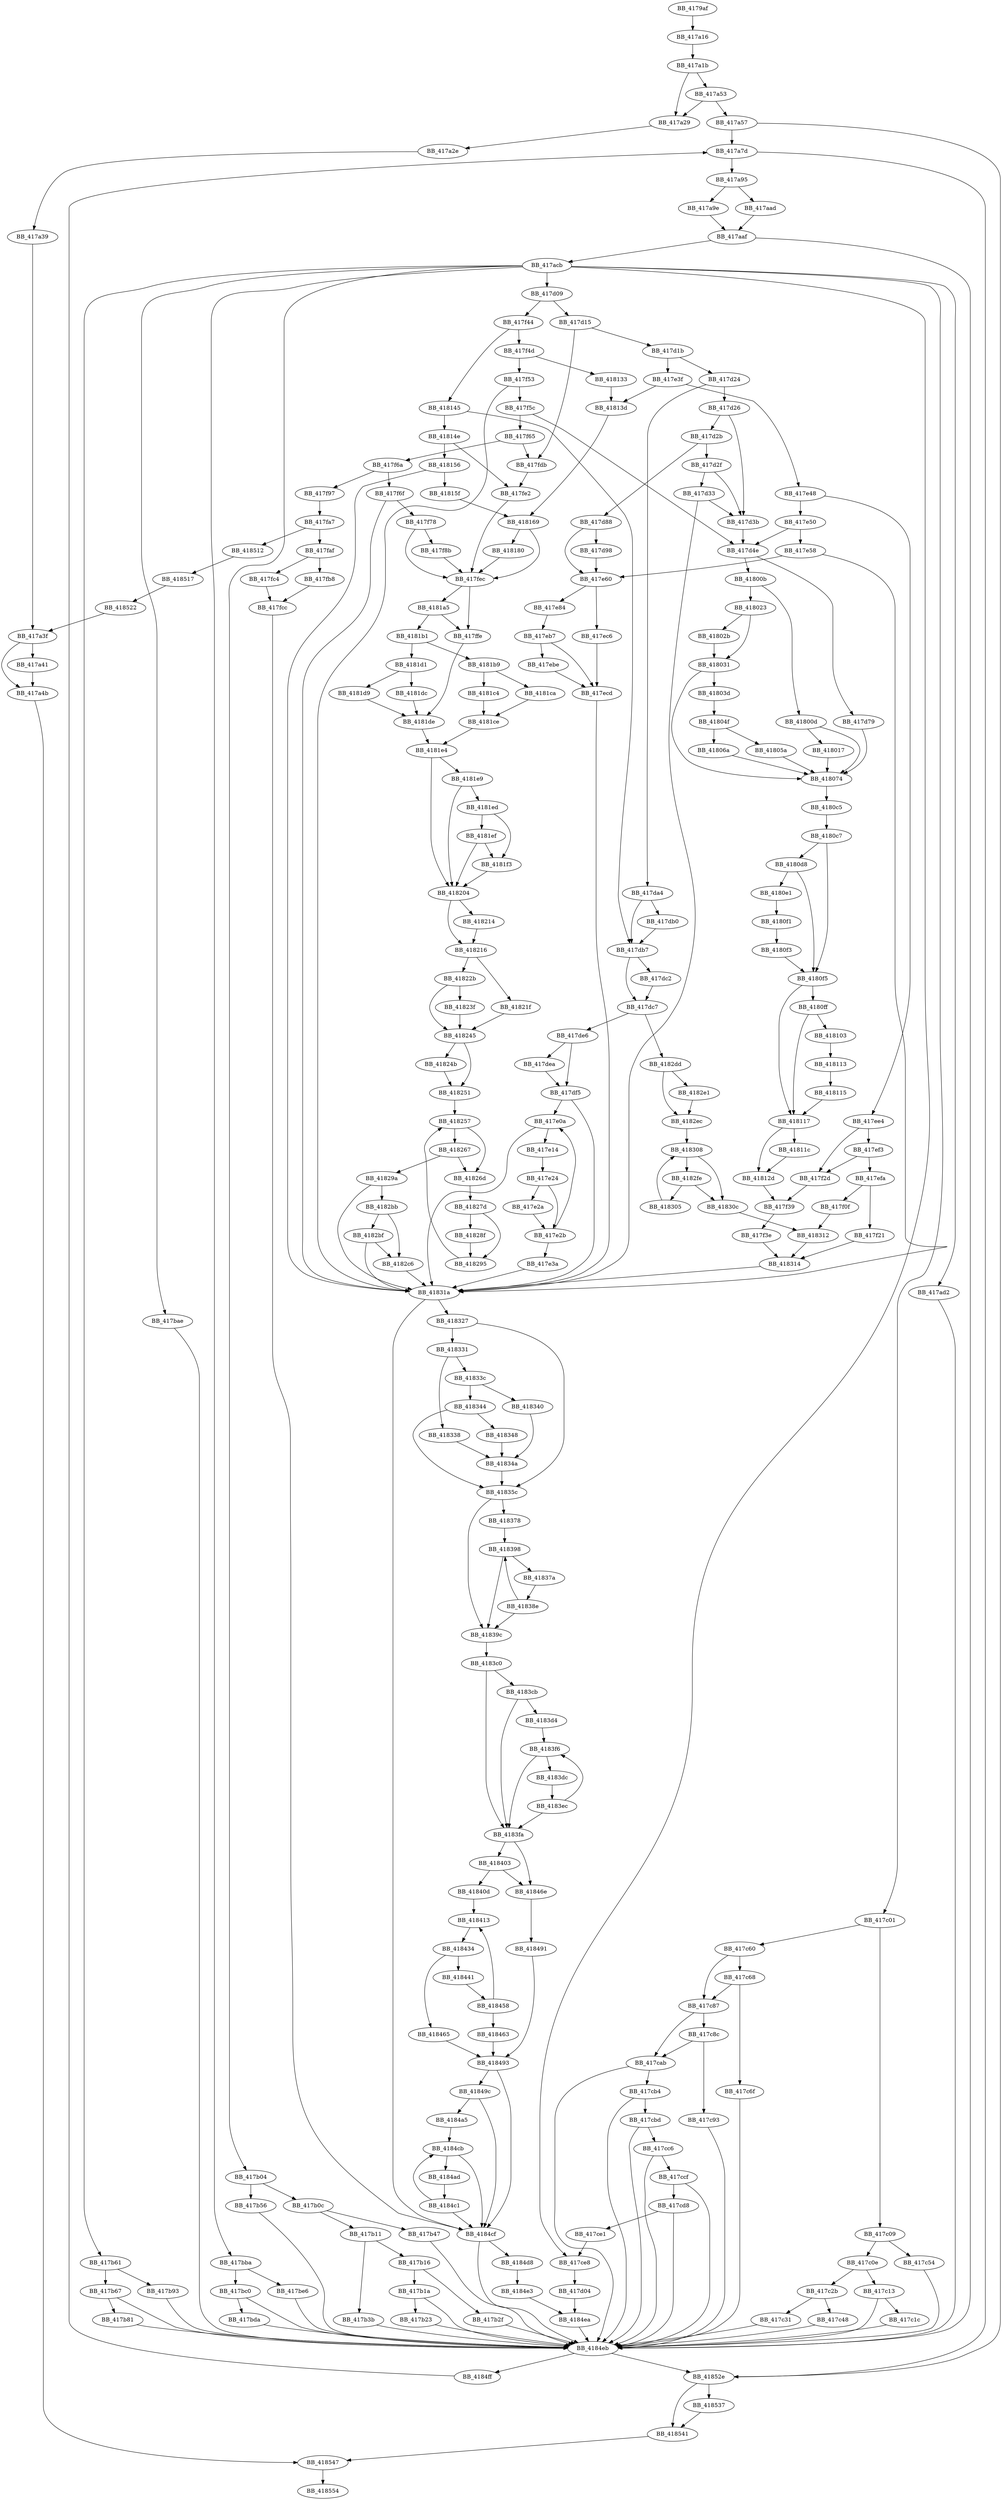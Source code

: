 DiGraph __woutput_l{
BB_4179af->BB_417a16
BB_417a16->BB_417a1b
BB_417a1b->BB_417a29
BB_417a1b->BB_417a53
BB_417a29->BB_417a2e
BB_417a2e->BB_417a39
BB_417a39->BB_417a3f
BB_417a3f->BB_417a41
BB_417a3f->BB_417a4b
BB_417a41->BB_417a4b
BB_417a4b->BB_418547
BB_417a53->BB_417a29
BB_417a53->BB_417a57
BB_417a57->BB_417a7d
BB_417a57->BB_41852e
BB_417a7d->BB_417a95
BB_417a7d->BB_41852e
BB_417a95->BB_417a9e
BB_417a95->BB_417aad
BB_417a9e->BB_417aaf
BB_417aad->BB_417aaf
BB_417aaf->BB_417acb
BB_417aaf->BB_4184eb
BB_417acb->BB_417ad2
BB_417acb->BB_417b04
BB_417acb->BB_417b61
BB_417acb->BB_417bae
BB_417acb->BB_417bba
BB_417acb->BB_417c01
BB_417acb->BB_417ce8
BB_417acb->BB_417d09
BB_417ad2->BB_4184eb
BB_417b04->BB_417b0c
BB_417b04->BB_417b56
BB_417b0c->BB_417b11
BB_417b0c->BB_417b47
BB_417b11->BB_417b16
BB_417b11->BB_417b3b
BB_417b16->BB_417b1a
BB_417b16->BB_417b2f
BB_417b1a->BB_417b23
BB_417b1a->BB_4184eb
BB_417b23->BB_4184eb
BB_417b2f->BB_4184eb
BB_417b3b->BB_4184eb
BB_417b47->BB_4184eb
BB_417b56->BB_4184eb
BB_417b61->BB_417b67
BB_417b61->BB_417b93
BB_417b67->BB_417b81
BB_417b67->BB_4184eb
BB_417b81->BB_4184eb
BB_417b93->BB_4184eb
BB_417bae->BB_4184eb
BB_417bba->BB_417bc0
BB_417bba->BB_417be6
BB_417bc0->BB_417bda
BB_417bc0->BB_4184eb
BB_417bda->BB_4184eb
BB_417be6->BB_4184eb
BB_417c01->BB_417c09
BB_417c01->BB_417c60
BB_417c09->BB_417c0e
BB_417c09->BB_417c54
BB_417c0e->BB_417c13
BB_417c0e->BB_417c2b
BB_417c13->BB_417c1c
BB_417c13->BB_4184eb
BB_417c1c->BB_4184eb
BB_417c2b->BB_417c31
BB_417c2b->BB_417c48
BB_417c31->BB_4184eb
BB_417c48->BB_4184eb
BB_417c54->BB_4184eb
BB_417c60->BB_417c68
BB_417c60->BB_417c87
BB_417c68->BB_417c6f
BB_417c68->BB_417c87
BB_417c6f->BB_4184eb
BB_417c87->BB_417c8c
BB_417c87->BB_417cab
BB_417c8c->BB_417c93
BB_417c8c->BB_417cab
BB_417c93->BB_4184eb
BB_417cab->BB_417cb4
BB_417cab->BB_4184eb
BB_417cb4->BB_417cbd
BB_417cb4->BB_4184eb
BB_417cbd->BB_417cc6
BB_417cbd->BB_4184eb
BB_417cc6->BB_417ccf
BB_417cc6->BB_4184eb
BB_417ccf->BB_417cd8
BB_417ccf->BB_4184eb
BB_417cd8->BB_417ce1
BB_417cd8->BB_4184eb
BB_417ce1->BB_417ce8
BB_417ce8->BB_417d04
BB_417d04->BB_4184ea
BB_417d09->BB_417d15
BB_417d09->BB_417f44
BB_417d15->BB_417d1b
BB_417d15->BB_417fdb
BB_417d1b->BB_417d24
BB_417d1b->BB_417e3f
BB_417d24->BB_417d26
BB_417d24->BB_417da4
BB_417d26->BB_417d2b
BB_417d26->BB_417d3b
BB_417d2b->BB_417d2f
BB_417d2b->BB_417d88
BB_417d2f->BB_417d33
BB_417d2f->BB_417d3b
BB_417d33->BB_417d3b
BB_417d33->BB_41831a
BB_417d3b->BB_417d4e
BB_417d4e->BB_417d79
BB_417d4e->BB_41800b
BB_417d79->BB_418074
BB_417d88->BB_417d98
BB_417d88->BB_417e60
BB_417d98->BB_417e60
BB_417da4->BB_417db0
BB_417da4->BB_417db7
BB_417db0->BB_417db7
BB_417db7->BB_417dc2
BB_417db7->BB_417dc7
BB_417dc2->BB_417dc7
BB_417dc7->BB_417de6
BB_417dc7->BB_4182dd
BB_417de6->BB_417dea
BB_417de6->BB_417df5
BB_417dea->BB_417df5
BB_417df5->BB_417e0a
BB_417df5->BB_41831a
BB_417e0a->BB_417e14
BB_417e0a->BB_41831a
BB_417e14->BB_417e24
BB_417e24->BB_417e2a
BB_417e24->BB_417e2b
BB_417e2a->BB_417e2b
BB_417e2b->BB_417e0a
BB_417e2b->BB_417e3a
BB_417e3a->BB_41831a
BB_417e3f->BB_417e48
BB_417e3f->BB_41813d
BB_417e48->BB_417e50
BB_417e48->BB_417ee4
BB_417e50->BB_417d4e
BB_417e50->BB_417e58
BB_417e58->BB_417e60
BB_417e58->BB_41831a
BB_417e60->BB_417e84
BB_417e60->BB_417ec6
BB_417e84->BB_417eb7
BB_417eb7->BB_417ebe
BB_417eb7->BB_417ecd
BB_417ebe->BB_417ecd
BB_417ec6->BB_417ecd
BB_417ecd->BB_41831a
BB_417ee4->BB_417ef3
BB_417ee4->BB_417f2d
BB_417ef3->BB_417efa
BB_417ef3->BB_417f2d
BB_417efa->BB_417f0f
BB_417efa->BB_417f21
BB_417f0f->BB_418312
BB_417f21->BB_418314
BB_417f2d->BB_417f39
BB_417f39->BB_417f3e
BB_417f3e->BB_418314
BB_417f44->BB_417f4d
BB_417f44->BB_418145
BB_417f4d->BB_417f53
BB_417f4d->BB_418133
BB_417f53->BB_417f5c
BB_417f53->BB_41831a
BB_417f5c->BB_417d4e
BB_417f5c->BB_417f65
BB_417f65->BB_417f6a
BB_417f65->BB_417fdb
BB_417f6a->BB_417f6f
BB_417f6a->BB_417f97
BB_417f6f->BB_417f78
BB_417f6f->BB_41831a
BB_417f78->BB_417f8b
BB_417f78->BB_417fec
BB_417f8b->BB_417fec
BB_417f97->BB_417fa7
BB_417fa7->BB_417faf
BB_417fa7->BB_418512
BB_417faf->BB_417fb8
BB_417faf->BB_417fc4
BB_417fb8->BB_417fcc
BB_417fc4->BB_417fcc
BB_417fcc->BB_4184cf
BB_417fdb->BB_417fe2
BB_417fe2->BB_417fec
BB_417fec->BB_417ffe
BB_417fec->BB_4181a5
BB_417ffe->BB_4181de
BB_41800b->BB_41800d
BB_41800b->BB_418023
BB_41800d->BB_418017
BB_41800d->BB_418074
BB_418017->BB_418074
BB_418023->BB_41802b
BB_418023->BB_418031
BB_41802b->BB_418031
BB_418031->BB_41803d
BB_418031->BB_418074
BB_41803d->BB_41804f
BB_41804f->BB_41805a
BB_41804f->BB_41806a
BB_41805a->BB_418074
BB_41806a->BB_418074
BB_418074->BB_4180c5
BB_4180c5->BB_4180c7
BB_4180c7->BB_4180d8
BB_4180c7->BB_4180f5
BB_4180d8->BB_4180e1
BB_4180d8->BB_4180f5
BB_4180e1->BB_4180f1
BB_4180f1->BB_4180f3
BB_4180f3->BB_4180f5
BB_4180f5->BB_4180ff
BB_4180f5->BB_418117
BB_4180ff->BB_418103
BB_4180ff->BB_418117
BB_418103->BB_418113
BB_418113->BB_418115
BB_418115->BB_418117
BB_418117->BB_41811c
BB_418117->BB_41812d
BB_41811c->BB_41812d
BB_41812d->BB_417f39
BB_418133->BB_41813d
BB_41813d->BB_418169
BB_418145->BB_417db7
BB_418145->BB_41814e
BB_41814e->BB_417fe2
BB_41814e->BB_418156
BB_418156->BB_41815f
BB_418156->BB_41831a
BB_41815f->BB_418169
BB_418169->BB_417fec
BB_418169->BB_418180
BB_418180->BB_417fec
BB_4181a5->BB_417ffe
BB_4181a5->BB_4181b1
BB_4181b1->BB_4181b9
BB_4181b1->BB_4181d1
BB_4181b9->BB_4181c4
BB_4181b9->BB_4181ca
BB_4181c4->BB_4181ce
BB_4181ca->BB_4181ce
BB_4181ce->BB_4181e4
BB_4181d1->BB_4181d9
BB_4181d1->BB_4181dc
BB_4181d9->BB_4181de
BB_4181dc->BB_4181de
BB_4181de->BB_4181e4
BB_4181e4->BB_4181e9
BB_4181e4->BB_418204
BB_4181e9->BB_4181ed
BB_4181e9->BB_418204
BB_4181ed->BB_4181ef
BB_4181ed->BB_4181f3
BB_4181ef->BB_4181f3
BB_4181ef->BB_418204
BB_4181f3->BB_418204
BB_418204->BB_418214
BB_418204->BB_418216
BB_418214->BB_418216
BB_418216->BB_41821f
BB_418216->BB_41822b
BB_41821f->BB_418245
BB_41822b->BB_41823f
BB_41822b->BB_418245
BB_41823f->BB_418245
BB_418245->BB_41824b
BB_418245->BB_418251
BB_41824b->BB_418251
BB_418251->BB_418257
BB_418257->BB_418267
BB_418257->BB_41826d
BB_418267->BB_41826d
BB_418267->BB_41829a
BB_41826d->BB_41827d
BB_41827d->BB_41828f
BB_41827d->BB_418295
BB_41828f->BB_418295
BB_418295->BB_418257
BB_41829a->BB_4182bb
BB_41829a->BB_41831a
BB_4182bb->BB_4182bf
BB_4182bb->BB_4182c6
BB_4182bf->BB_4182c6
BB_4182bf->BB_41831a
BB_4182c6->BB_41831a
BB_4182dd->BB_4182e1
BB_4182dd->BB_4182ec
BB_4182e1->BB_4182ec
BB_4182ec->BB_418308
BB_4182fe->BB_418305
BB_4182fe->BB_41830c
BB_418305->BB_418308
BB_418308->BB_4182fe
BB_418308->BB_41830c
BB_41830c->BB_418312
BB_418312->BB_418314
BB_418314->BB_41831a
BB_41831a->BB_418327
BB_41831a->BB_4184cf
BB_418327->BB_418331
BB_418327->BB_41835c
BB_418331->BB_418338
BB_418331->BB_41833c
BB_418338->BB_41834a
BB_41833c->BB_418340
BB_41833c->BB_418344
BB_418340->BB_41834a
BB_418344->BB_418348
BB_418344->BB_41835c
BB_418348->BB_41834a
BB_41834a->BB_41835c
BB_41835c->BB_418378
BB_41835c->BB_41839c
BB_418378->BB_418398
BB_41837a->BB_41838e
BB_41838e->BB_418398
BB_41838e->BB_41839c
BB_418398->BB_41837a
BB_418398->BB_41839c
BB_41839c->BB_4183c0
BB_4183c0->BB_4183cb
BB_4183c0->BB_4183fa
BB_4183cb->BB_4183d4
BB_4183cb->BB_4183fa
BB_4183d4->BB_4183f6
BB_4183dc->BB_4183ec
BB_4183ec->BB_4183f6
BB_4183ec->BB_4183fa
BB_4183f6->BB_4183dc
BB_4183f6->BB_4183fa
BB_4183fa->BB_418403
BB_4183fa->BB_41846e
BB_418403->BB_41840d
BB_418403->BB_41846e
BB_41840d->BB_418413
BB_418413->BB_418434
BB_418434->BB_418441
BB_418434->BB_418465
BB_418441->BB_418458
BB_418458->BB_418413
BB_418458->BB_418463
BB_418463->BB_418493
BB_418465->BB_418493
BB_41846e->BB_418491
BB_418491->BB_418493
BB_418493->BB_41849c
BB_418493->BB_4184cf
BB_41849c->BB_4184a5
BB_41849c->BB_4184cf
BB_4184a5->BB_4184cb
BB_4184ad->BB_4184c1
BB_4184c1->BB_4184cb
BB_4184c1->BB_4184cf
BB_4184cb->BB_4184ad
BB_4184cb->BB_4184cf
BB_4184cf->BB_4184d8
BB_4184cf->BB_4184eb
BB_4184d8->BB_4184e3
BB_4184e3->BB_4184ea
BB_4184ea->BB_4184eb
BB_4184eb->BB_4184ff
BB_4184eb->BB_41852e
BB_4184ff->BB_417a7d
BB_418512->BB_418517
BB_418517->BB_418522
BB_418522->BB_417a3f
BB_41852e->BB_418537
BB_41852e->BB_418541
BB_418537->BB_418541
BB_418541->BB_418547
BB_418547->BB_418554
}
